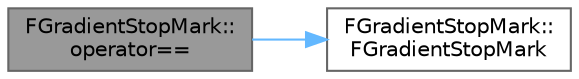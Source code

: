 digraph "FGradientStopMark::operator=="
{
 // INTERACTIVE_SVG=YES
 // LATEX_PDF_SIZE
  bgcolor="transparent";
  edge [fontname=Helvetica,fontsize=10,labelfontname=Helvetica,labelfontsize=10];
  node [fontname=Helvetica,fontsize=10,shape=box,height=0.2,width=0.4];
  rankdir="LR";
  Node1 [id="Node000001",label="FGradientStopMark::\loperator==",height=0.2,width=0.4,color="gray40", fillcolor="grey60", style="filled", fontcolor="black",tooltip=" "];
  Node1 -> Node2 [id="edge1_Node000001_Node000002",color="steelblue1",style="solid",tooltip=" "];
  Node2 [id="Node000002",label="FGradientStopMark::\lFGradientStopMark",height=0.2,width=0.4,color="grey40", fillcolor="white", style="filled",URL="$de/d6f/structFGradientStopMark.html#a17bcc3ab2ac469e33a078ba917bc5922",tooltip=" "];
}
